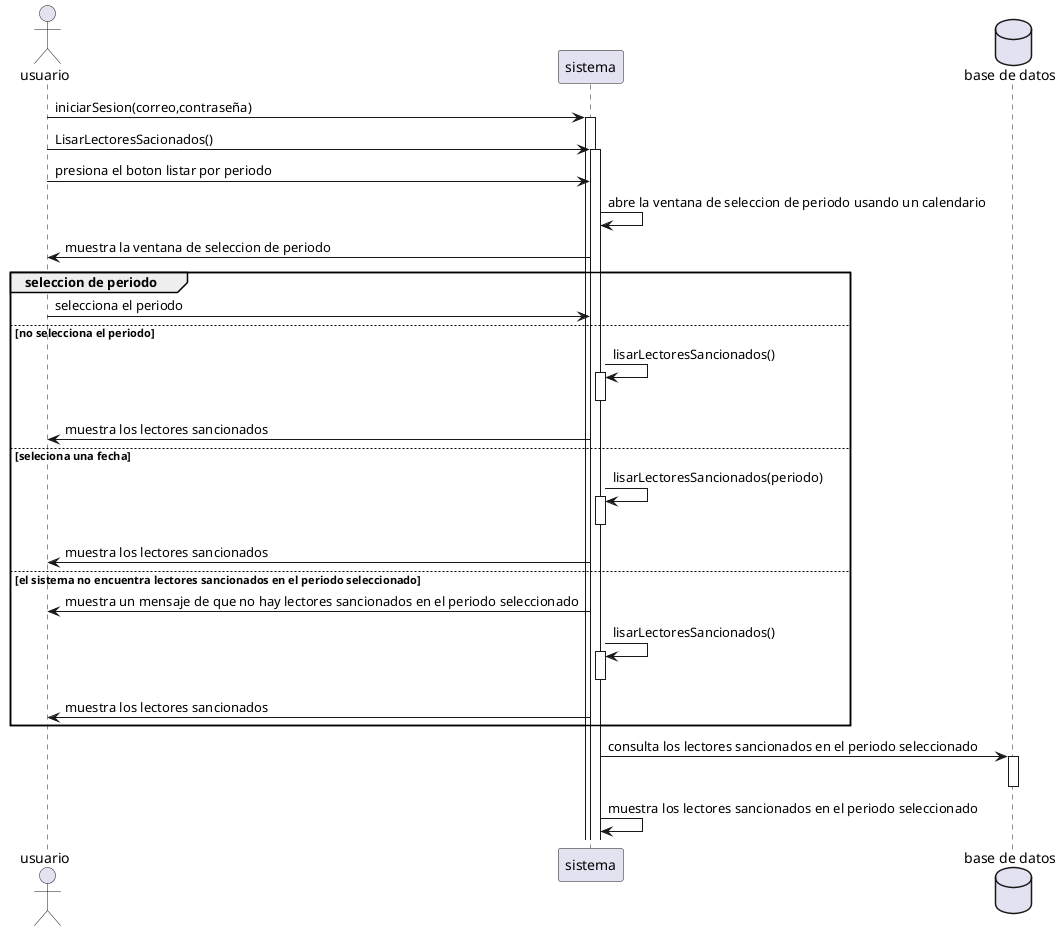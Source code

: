@startuml
actor "usuario" as u
participant "sistema" as s
database "base de datos" as db

u -> s:iniciarSesion(correo,contraseña)
activate s
u -> s:LisarLectoresSacionados()
activate s
u -> s:presiona el boton listar por periodo
s -> s: abre la ventana de seleccion de periodo usando un calendario
s ->u: muestra la ventana de seleccion de periodo
group seleccion de periodo
u -> s: selecciona el periodo
else no selecciona el periodo
s->s:lisarLectoresSancionados()
activate s
deactivate s
s->u:muestra los lectores sancionados
else seleciona una fecha
s->s:lisarLectoresSancionados(periodo)
activate s
deactivate s
s->u:muestra los lectores sancionados
else el sistema no encuentra lectores sancionados en el periodo seleccionado
s->u:muestra un mensaje de que no hay lectores sancionados en el periodo seleccionado
s->s:lisarLectoresSancionados()
activate s
deactivate s
s->u:muestra los lectores sancionados

end  
s -> db: consulta los lectores sancionados en el periodo seleccionado
activate db
deactivate db
s -> s: muestra los lectores sancionados en el periodo seleccionado


@enduml
